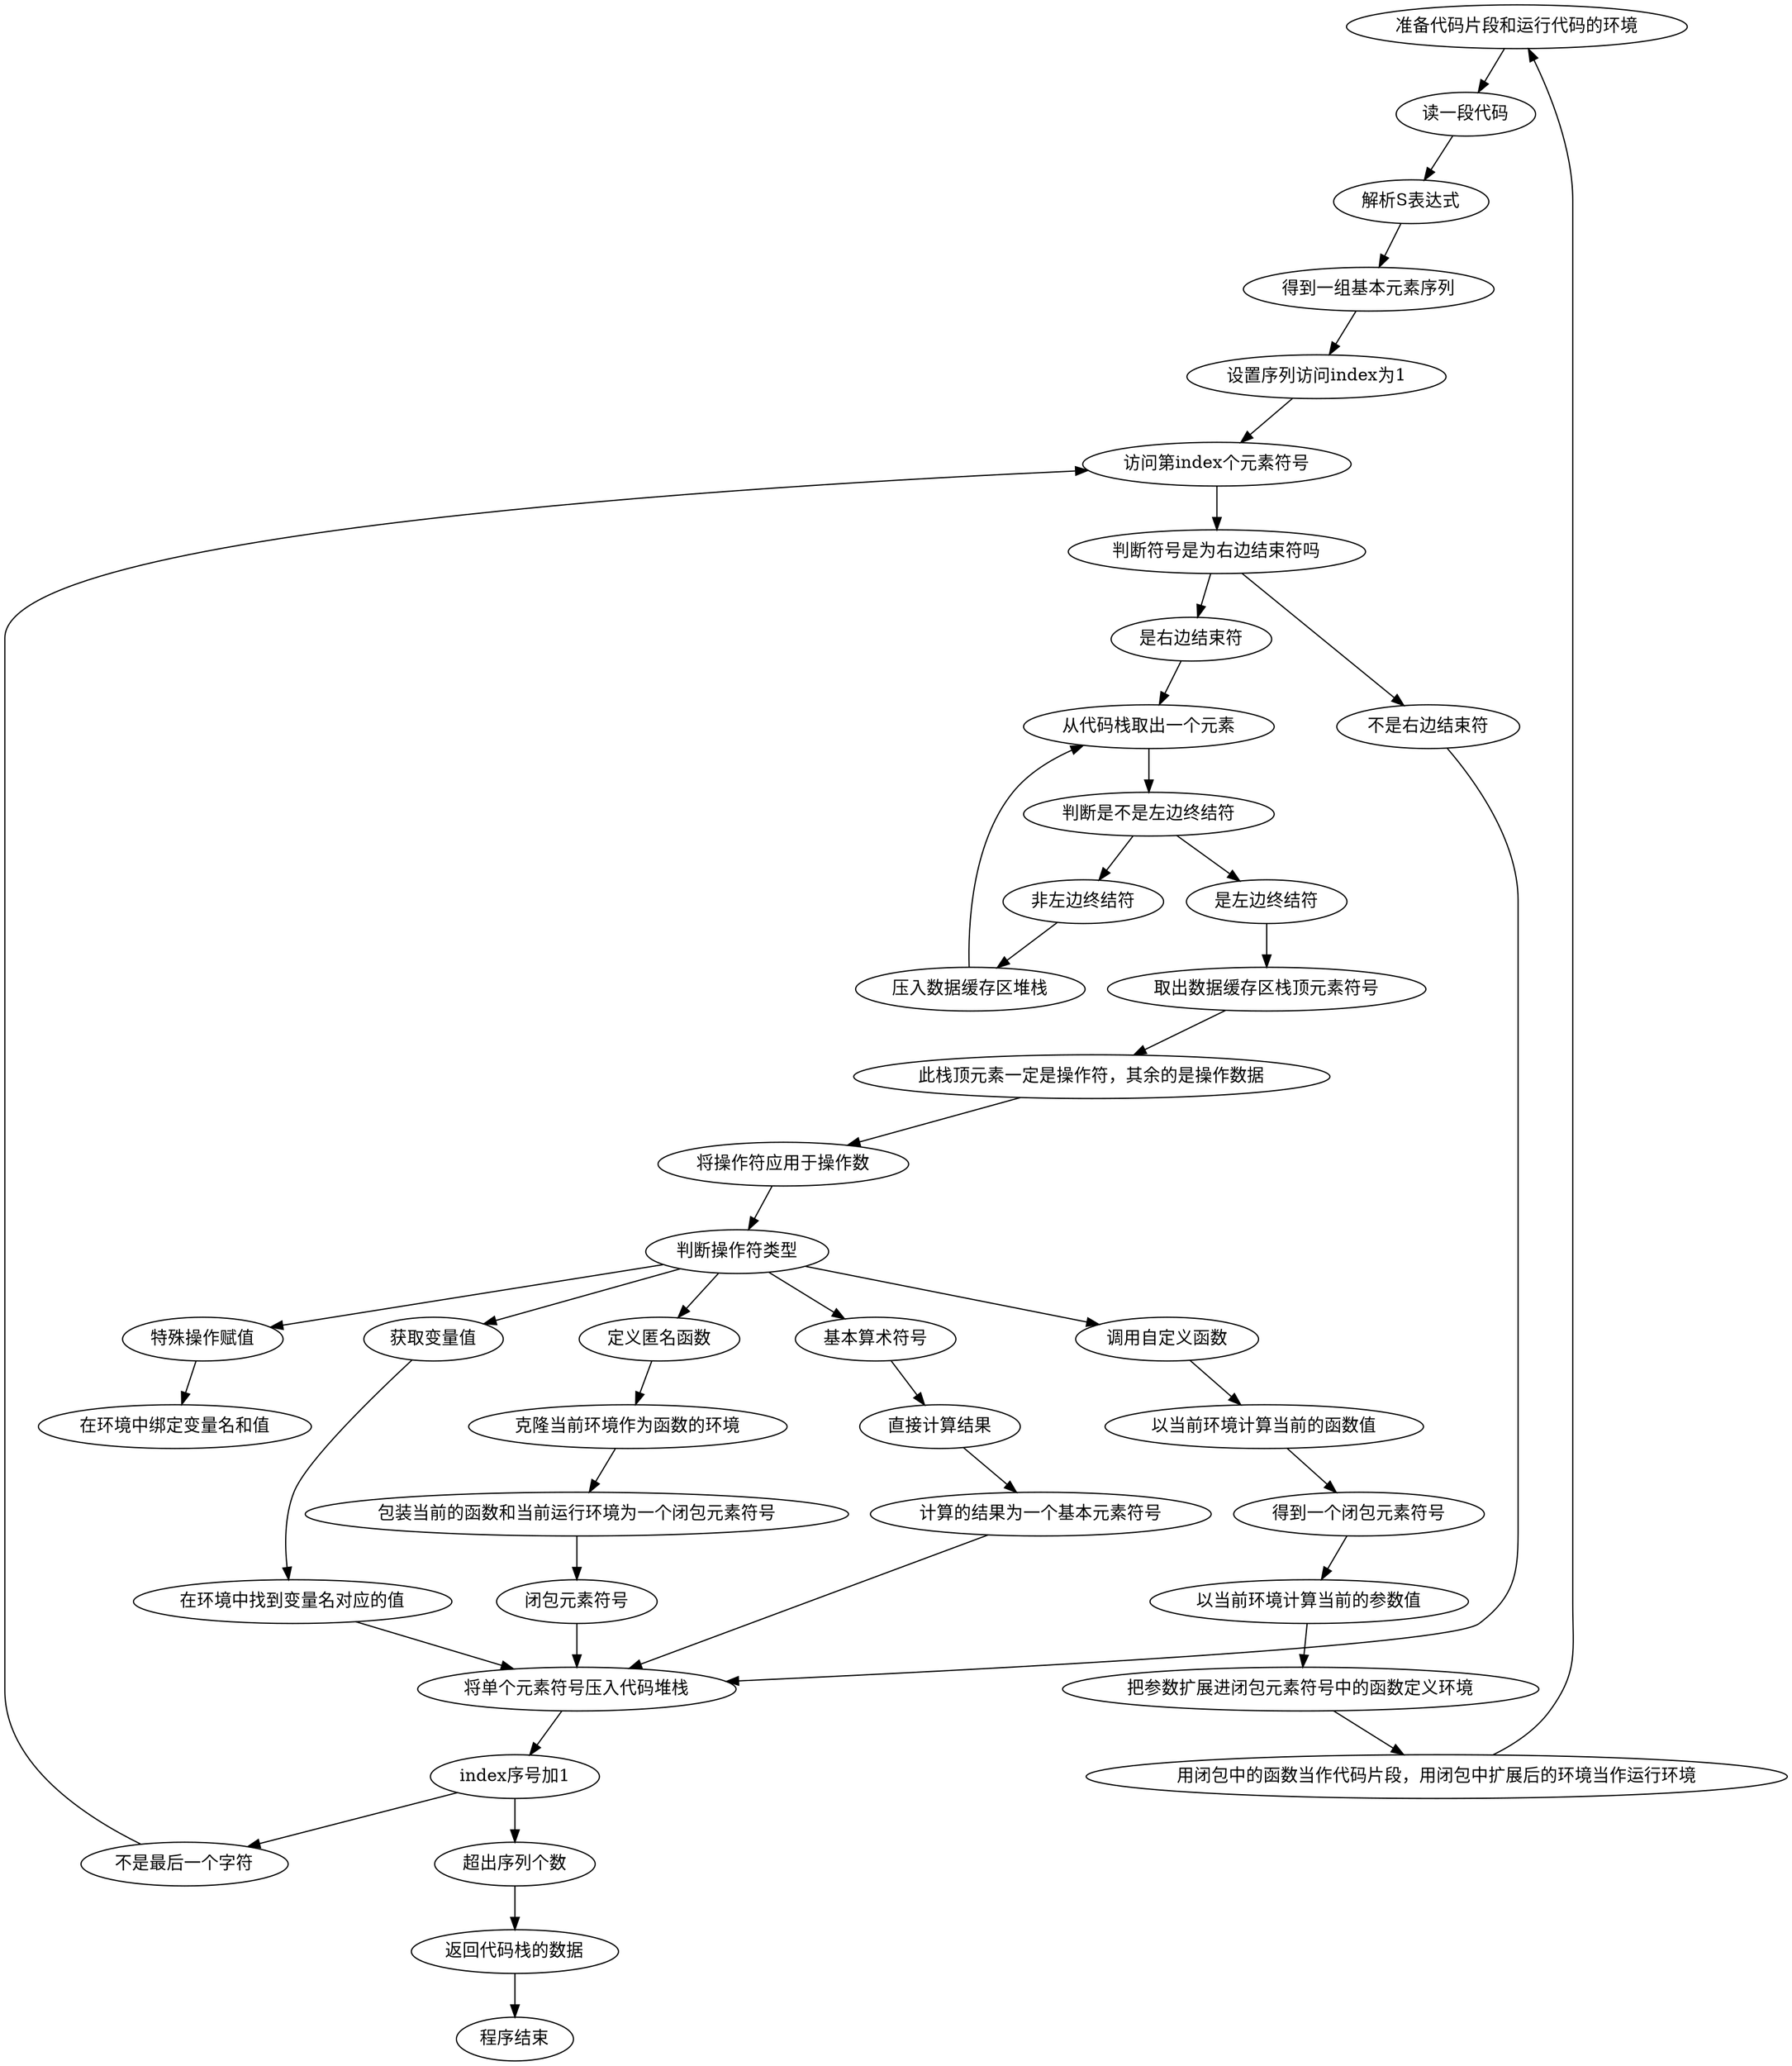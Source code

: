 digraph graphname {

    准备代码片段和运行代码的环境 ->读一段代码 -> 解析S表达式
    解析S表达式 -> 得到一组基本元素序列 ->设置序列访问index为1 -> 访问第index个元素符号
    访问第index个元素符号 -> 判断符号是为右边结束符吗
    判断符号是为右边结束符吗 -> 不是右边结束符
    判断符号是为右边结束符吗 -> 是右边结束符
    不是右边结束符 -> 将单个元素符号压入代码堆栈 -> index序号加1
    index序号加1 -> 超出序列个数
    index序号加1 -> 不是最后一个字符
    不是最后一个字符 -> 访问第index个元素符号
    是右边结束符-> 从代码栈取出一个元素
    从代码栈取出一个元素 -> 判断是不是左边终结符
    判断是不是左边终结符 -> 是左边终结符
    判断是不是左边终结符 -> 非左边终结符
    是左边终结符 -> 取出数据缓存区栈顶元素符号 ->此栈顶元素一定是操作符，其余的是操作数据
    此栈顶元素一定是操作符，其余的是操作数据 -> 将操作符应用于操作数
    非左边终结符 -> 压入数据缓存区堆栈
    计算的结果为一个基本元素符号 -> 将单个元素符号压入代码堆栈
    压入数据缓存区堆栈 -> 从代码栈取出一个元素
    超出序列个数 -> 返回代码栈的数据 -> 程序结束
    将操作符应用于操作数 -> 判断操作符类型 
    判断操作符类型 -> 基本算术符号 -> 直接计算结果 -> 计算的结果为一个基本元素符号
    判断操作符类型 -> 获取变量值 -> 在环境中找到变量名对应的值 -> 将单个元素符号压入代码堆栈
    判断操作符类型 -> 特殊操作赋值 -> 在环境中绑定变量名和值
    判断操作符类型 -> 定义匿名函数 -> 克隆当前环境作为函数的环境-> 包装当前的函数和当前运行环境为一个闭包元素符号 -> 闭包元素符号-> 将单个元素符号压入代码堆栈
    判断操作符类型 -> 调用自定义函数 ->以当前环境计算当前的函数值->得到一个闭包元素符号 -> 以当前环境计算当前的参数值 
    以当前环境计算当前的参数值 -> 把参数扩展进闭包元素符号中的函数定义环境 ->用闭包中的函数当作代码片段，用闭包中扩展后的环境当作运行环境->准备代码片段和运行代码的环境
   
}
